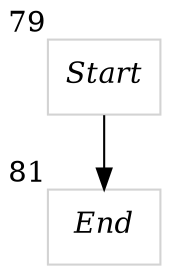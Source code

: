 digraph GPG{
node [shape=box]; 
79[label=<<I>Start</I>>,xlabel="79", color=lightgray, fontcolor=black];
79->81;
81[label=<<I>End</I>>,xlabel="81", color=lightgray, fontcolor=black];
}